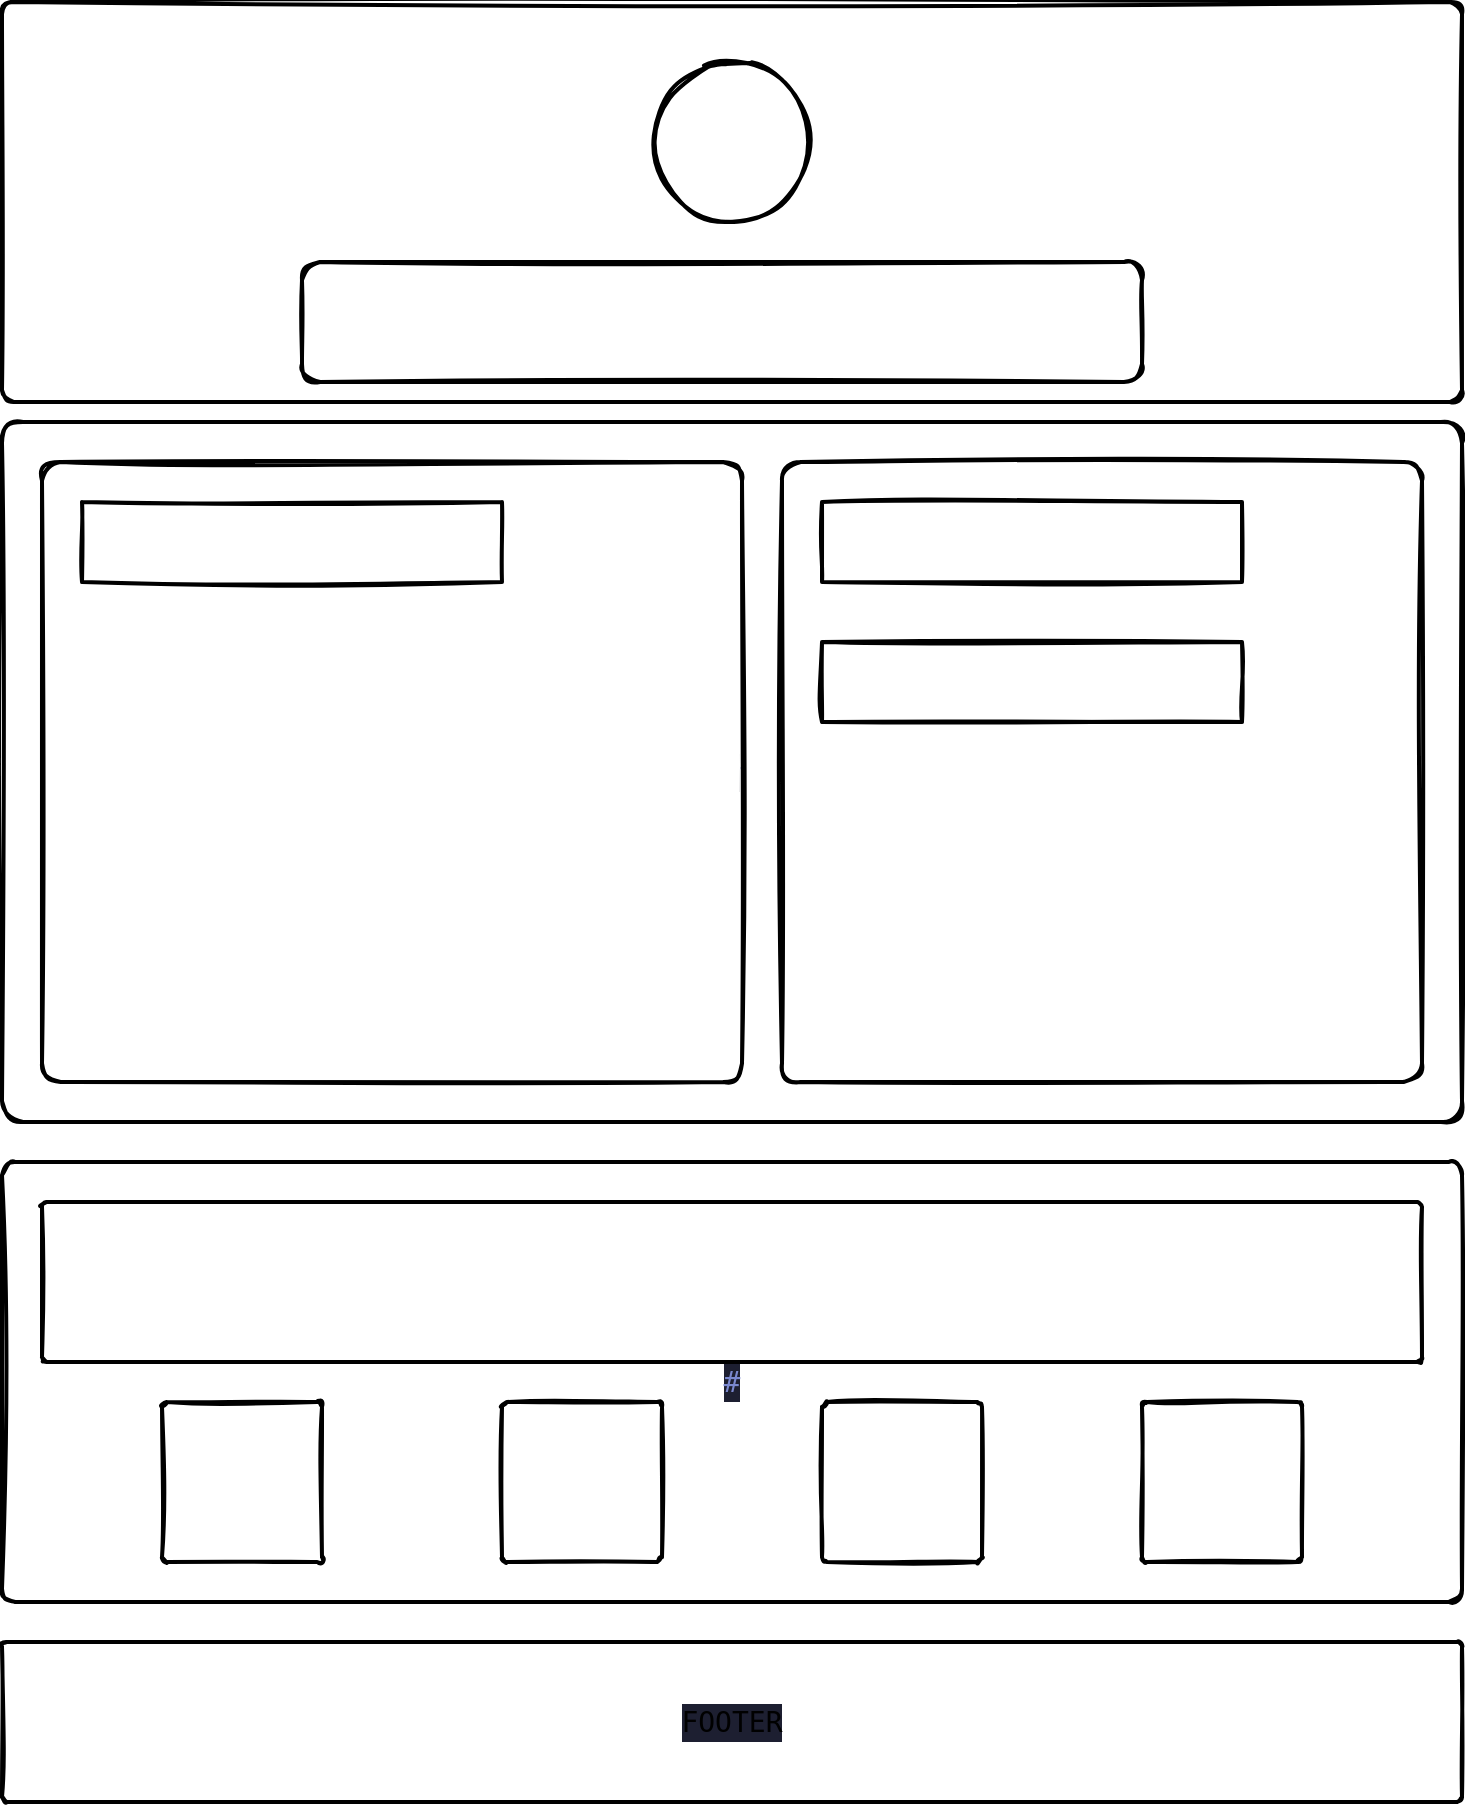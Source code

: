 <mxfile>
    <diagram id="Y2p2yQocRVOxpP1_aiCF" name="Page-1">
        <mxGraphModel dx="954" dy="1798" grid="1" gridSize="10" guides="1" tooltips="1" connect="1" arrows="1" fold="1" page="1" pageScale="1" pageWidth="850" pageHeight="1100" math="0" shadow="0">
            <root>
                <mxCell id="0"/>
                <mxCell id="1" parent="0"/>
                <mxCell id="2" value="&lt;div style=&quot;color: rgb(200, 211, 245); background-color: rgb(29, 31, 49); font-family: &amp;quot;source code pro&amp;quot;, &amp;quot;monospace&amp;quot;, monospace, &amp;quot;droid sans fallback&amp;quot;, &amp;quot;droid sans mono&amp;quot;, &amp;quot;monospace&amp;quot;, monospace; font-weight: normal; font-size: 14px; line-height: 19px;&quot;&gt;&lt;div&gt;&lt;span style=&quot;color: #7a88cf&quot;&gt;#&lt;/span&gt;&lt;/div&gt;&lt;/div&gt;" style="rounded=1;whiteSpace=wrap;html=1;arcSize=3;sketch=1;strokeWidth=2;" parent="1" vertex="1">
                    <mxGeometry x="70" y="210" width="730" height="350" as="geometry"/>
                </mxCell>
                <mxCell id="4" value="&lt;div style=&quot;color: rgb(200 , 211 , 245) ; background-color: rgb(29 , 31 , 49) ; font-family: &amp;#34;source code pro&amp;#34; , &amp;#34;monospace&amp;#34; , monospace , &amp;#34;droid sans fallback&amp;#34; , &amp;#34;droid sans mono&amp;#34; , &amp;#34;monospace&amp;#34; , monospace ; font-weight: normal ; font-size: 14px ; line-height: 19px&quot;&gt;&lt;br&gt;&lt;/div&gt;" style="rounded=1;whiteSpace=wrap;html=1;arcSize=3;sketch=1;strokeWidth=2;" vertex="1" parent="1">
                    <mxGeometry x="70" width="730" height="200" as="geometry"/>
                </mxCell>
                <mxCell id="6" value="&lt;div style=&quot;color: rgb(200 , 211 , 245) ; background-color: rgb(29 , 31 , 49) ; font-family: &amp;#34;source code pro&amp;#34; , &amp;#34;monospace&amp;#34; , monospace , &amp;#34;droid sans fallback&amp;#34; , &amp;#34;droid sans mono&amp;#34; , &amp;#34;monospace&amp;#34; , monospace ; font-weight: normal ; font-size: 14px ; line-height: 19px&quot;&gt;&lt;br&gt;&lt;/div&gt;" style="rounded=1;whiteSpace=wrap;html=1;arcSize=3;sketch=1;strokeWidth=2;" vertex="1" parent="1">
                    <mxGeometry x="90" y="230" width="350" height="310" as="geometry"/>
                </mxCell>
                <mxCell id="7" value="&lt;div style=&quot;color: rgb(200 , 211 , 245) ; background-color: rgb(29 , 31 , 49) ; font-family: &amp;#34;source code pro&amp;#34; , &amp;#34;monospace&amp;#34; , monospace , &amp;#34;droid sans fallback&amp;#34; , &amp;#34;droid sans mono&amp;#34; , &amp;#34;monospace&amp;#34; , monospace ; font-weight: normal ; font-size: 14px ; line-height: 19px&quot;&gt;&lt;br&gt;&lt;/div&gt;" style="rounded=1;whiteSpace=wrap;html=1;arcSize=3;sketch=1;strokeWidth=2;" vertex="1" parent="1">
                    <mxGeometry x="460" y="230" width="320" height="310" as="geometry"/>
                </mxCell>
                <mxCell id="8" value="&lt;div style=&quot;color: rgb(200, 211, 245); background-color: rgb(29, 31, 49); font-family: &amp;quot;source code pro&amp;quot;, &amp;quot;monospace&amp;quot;, monospace, &amp;quot;droid sans fallback&amp;quot;, &amp;quot;droid sans mono&amp;quot;, &amp;quot;monospace&amp;quot;, monospace; font-weight: normal; font-size: 14px; line-height: 19px;&quot;&gt;&lt;div&gt;&lt;span style=&quot;color: #7a88cf&quot;&gt;#&lt;/span&gt;&lt;/div&gt;&lt;/div&gt;" style="rounded=1;whiteSpace=wrap;html=1;arcSize=3;sketch=1;strokeWidth=2;" vertex="1" parent="1">
                    <mxGeometry x="70" y="580" width="730" height="220" as="geometry"/>
                </mxCell>
                <mxCell id="10" value="&lt;div style=&quot;color: rgb(200 , 211 , 245) ; background-color: rgb(29 , 31 , 49) ; font-family: &amp;#34;source code pro&amp;#34; , &amp;#34;monospace&amp;#34; , monospace , &amp;#34;droid sans fallback&amp;#34; , &amp;#34;droid sans mono&amp;#34; , &amp;#34;monospace&amp;#34; , monospace ; font-weight: normal ; font-size: 14px ; line-height: 19px&quot;&gt;&lt;br&gt;&lt;/div&gt;" style="rounded=1;whiteSpace=wrap;html=1;arcSize=3;sketch=1;strokeWidth=2;" vertex="1" parent="1">
                    <mxGeometry x="90" y="600" width="690" height="80" as="geometry"/>
                </mxCell>
                <mxCell id="11" value="&lt;div style=&quot;color: rgb(200 , 211 , 245) ; background-color: rgb(29 , 31 , 49) ; font-family: &amp;#34;source code pro&amp;#34; , &amp;#34;monospace&amp;#34; , monospace , &amp;#34;droid sans fallback&amp;#34; , &amp;#34;droid sans mono&amp;#34; , &amp;#34;monospace&amp;#34; , monospace ; font-weight: normal ; font-size: 14px ; line-height: 19px&quot;&gt;&lt;br&gt;&lt;/div&gt;" style="rounded=1;whiteSpace=wrap;html=1;arcSize=3;sketch=1;strokeWidth=2;" vertex="1" parent="1">
                    <mxGeometry x="150" y="700" width="80" height="80" as="geometry"/>
                </mxCell>
                <mxCell id="13" value="" style="rounded=1;whiteSpace=wrap;html=1;arcSize=3;sketch=1;strokeWidth=2;" vertex="1" parent="1">
                    <mxGeometry x="320" y="700" width="80" height="80" as="geometry"/>
                </mxCell>
                <mxCell id="14" value="" style="rounded=1;whiteSpace=wrap;html=1;arcSize=3;sketch=1;strokeWidth=2;" vertex="1" parent="1">
                    <mxGeometry x="480" y="700" width="80" height="80" as="geometry"/>
                </mxCell>
                <mxCell id="15" value="" style="rounded=1;whiteSpace=wrap;html=1;arcSize=3;sketch=1;strokeWidth=2;" vertex="1" parent="1">
                    <mxGeometry x="640" y="700" width="80" height="80" as="geometry"/>
                </mxCell>
                <mxCell id="16" value="&lt;div style=&quot;background-color: rgb(29, 31, 49); font-family: &amp;quot;source code pro&amp;quot;, &amp;quot;monospace&amp;quot;, monospace, &amp;quot;droid sans fallback&amp;quot;, &amp;quot;droid sans mono&amp;quot;, &amp;quot;monospace&amp;quot;, monospace; font-weight: normal; font-size: 14px; line-height: 19px;&quot;&gt;&lt;div&gt;&lt;span style=&quot;&quot;&gt;FOOTER&lt;/span&gt;&lt;/div&gt;&lt;/div&gt;" style="rounded=1;whiteSpace=wrap;html=1;arcSize=3;sketch=1;strokeWidth=2;" vertex="1" parent="1">
                    <mxGeometry x="70" y="820" width="730" height="80" as="geometry"/>
                </mxCell>
                <mxCell id="18" value="" style="ellipse;whiteSpace=wrap;html=1;aspect=fixed;sketch=1;strokeWidth=2;" vertex="1" parent="1">
                    <mxGeometry x="395" y="30" width="80" height="80" as="geometry"/>
                </mxCell>
                <mxCell id="19" value="" style="rounded=1;whiteSpace=wrap;html=1;sketch=1;strokeWidth=2;" vertex="1" parent="1">
                    <mxGeometry x="220" y="130" width="420" height="60" as="geometry"/>
                </mxCell>
                <mxCell id="20" value="" style="rounded=0;whiteSpace=wrap;html=1;sketch=1;strokeWidth=2;" vertex="1" parent="1">
                    <mxGeometry x="480" y="250" width="210" height="40" as="geometry"/>
                </mxCell>
                <mxCell id="21" value="" style="rounded=0;whiteSpace=wrap;html=1;sketch=1;strokeWidth=2;" vertex="1" parent="1">
                    <mxGeometry x="110" y="250" width="210" height="40" as="geometry"/>
                </mxCell>
                <mxCell id="25" value="&lt;p style=&quot;line-height: 1&quot;&gt;&lt;/p&gt;&lt;div style=&quot;text-align: justify&quot;&gt;&lt;span&gt;Lorem ipsum dolor sit amet, consectetur adipiscing elit. Nulla sodales&amp;nbsp;&lt;/span&gt;&lt;span&gt;mi vel sem porttitor, a faucibus orci tincidunt. Ut eget sagittis nibh,&amp;nbsp;&lt;/span&gt;&lt;span&gt;sed commodo justo. Quisque pretium efficitur velit, ut auctor sem cursus&amp;nbsp;&lt;/span&gt;&lt;span&gt;ac. Nam efficitur tellus sed consectetur efficitur. Sed pharetra, velit&lt;/span&gt;&lt;/div&gt;&lt;p&gt;&lt;/p&gt;&lt;p&gt;&lt;/p&gt;&lt;div style=&quot;text-align: justify&quot;&gt;&lt;span&gt;Curabitur blandit ullamcorper enim non vestibulum. Pellentesque nibh&amp;nbsp;&lt;/span&gt;&lt;span&gt;risus, auctor vel vehicula at, fermentum eget dolor. Donec tincidunt&amp;nbsp;&lt;/span&gt;&lt;span&gt;tempus urna, vitae hendrerit lorem bibendum nec. Proin suscipit dui&amp;nbsp;&lt;/span&gt;&lt;span&gt;felis, sit amet hendrerit dolor porttitor nec. Proin accumsan viverra ex&amp;nbsp;&lt;/span&gt;&lt;span&gt;vel pretium. Donec sit amet diam a metus consectetur tristique ac sit&amp;nbsp;&lt;/span&gt;&lt;span&gt;amet est. Donec quis quam orci. Praesent vulputate sollicitudin sapien.&lt;/span&gt;&lt;/div&gt;&lt;p&gt;&lt;/p&gt;" style="text;html=1;strokeColor=none;fillColor=none;align=left;verticalAlign=top;whiteSpace=wrap;rounded=0;sketch=1;fontColor=#FFFFFF;horizontal=1;" vertex="1" parent="1">
                    <mxGeometry x="110" y="294" width="310" height="180" as="geometry"/>
                </mxCell>
                <mxCell id="27" value="" style="rounded=0;whiteSpace=wrap;html=1;sketch=1;strokeWidth=2;" vertex="1" parent="1">
                    <mxGeometry x="480" y="320" width="210" height="40" as="geometry"/>
                </mxCell>
            </root>
        </mxGraphModel>
    </diagram>
</mxfile>

